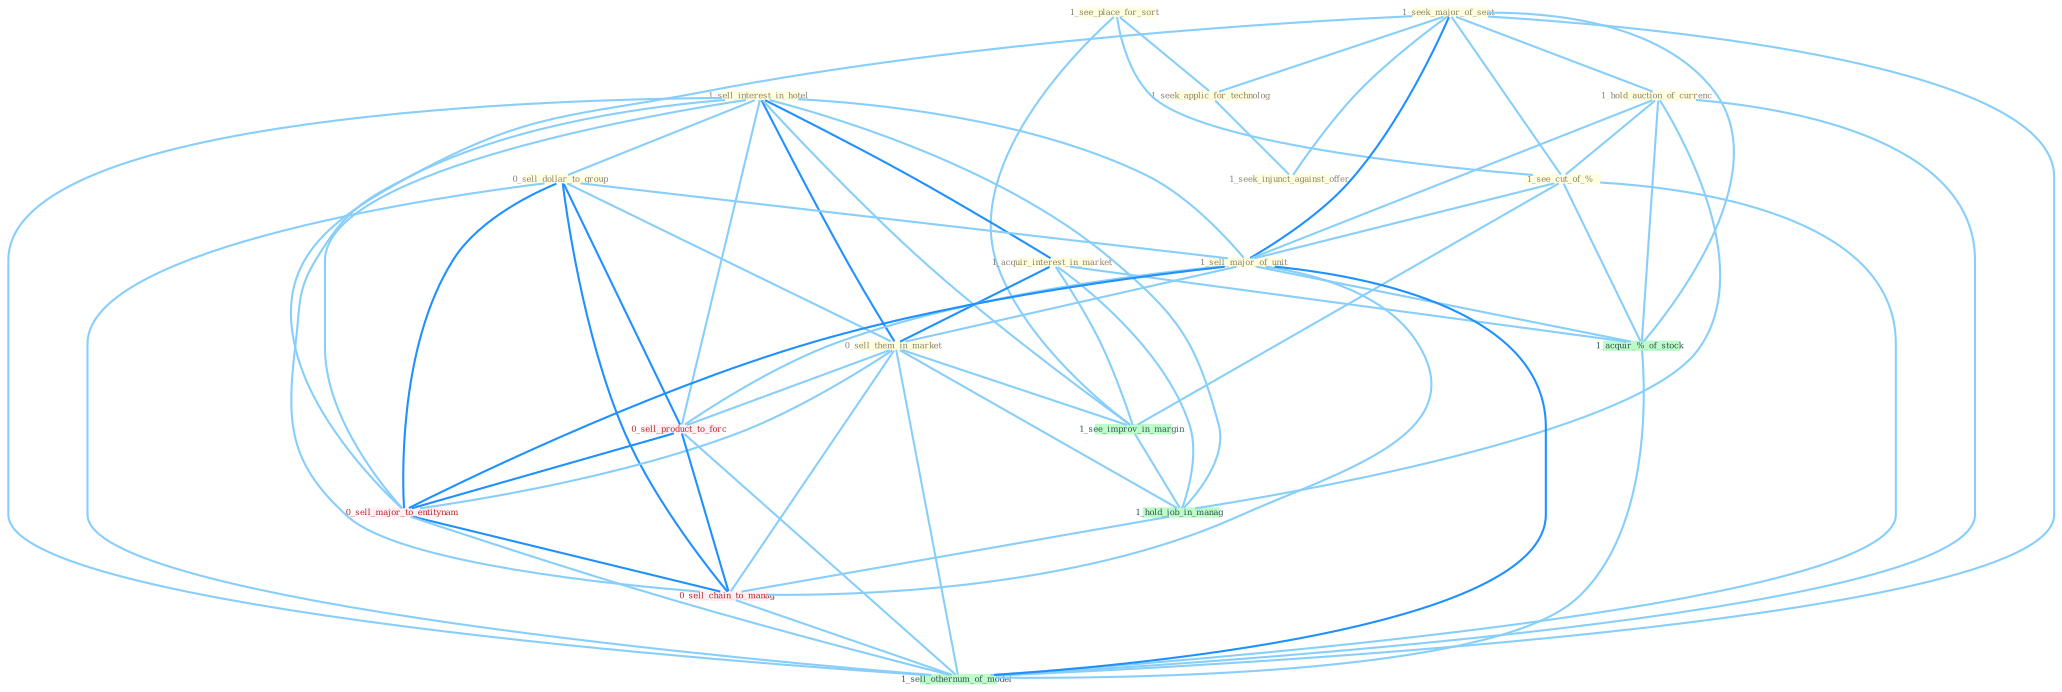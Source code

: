 Graph G{ 
    node
    [shape=polygon,style=filled,width=.5,height=.06,color="#BDFCC9",fixedsize=true,fontsize=4,
    fontcolor="#2f4f4f"];
    {node
    [color="#ffffe0", fontcolor="#8b7d6b"] "1_see_place_for_sort " "1_seek_major_of_seat " "1_hold_auction_of_currenc " "1_seek_applic_for_technolog " "1_sell_interest_in_hotel " "1_seek_injunct_against_offer " "0_sell_dollar_to_group " "1_see_cut_of_% " "1_acquir_interest_in_market " "1_sell_major_of_unit " "0_sell_them_in_market "}
{node [color="#fff0f5", fontcolor="#b22222"] "0_sell_product_to_forc " "0_sell_major_to_entitynam " "0_sell_chain_to_manag "}
edge [color="#B0E2FF"];

	"1_see_place_for_sort " -- "1_seek_applic_for_technolog " [w="1", color="#87cefa" ];
	"1_see_place_for_sort " -- "1_see_cut_of_% " [w="1", color="#87cefa" ];
	"1_see_place_for_sort " -- "1_see_improv_in_margin " [w="1", color="#87cefa" ];
	"1_seek_major_of_seat " -- "1_hold_auction_of_currenc " [w="1", color="#87cefa" ];
	"1_seek_major_of_seat " -- "1_seek_applic_for_technolog " [w="1", color="#87cefa" ];
	"1_seek_major_of_seat " -- "1_seek_injunct_against_offer " [w="1", color="#87cefa" ];
	"1_seek_major_of_seat " -- "1_see_cut_of_% " [w="1", color="#87cefa" ];
	"1_seek_major_of_seat " -- "1_sell_major_of_unit " [w="2", color="#1e90ff" , len=0.8];
	"1_seek_major_of_seat " -- "1_acquir_%_of_stock " [w="1", color="#87cefa" ];
	"1_seek_major_of_seat " -- "0_sell_major_to_entitynam " [w="1", color="#87cefa" ];
	"1_seek_major_of_seat " -- "1_sell_othernum_of_model " [w="1", color="#87cefa" ];
	"1_hold_auction_of_currenc " -- "1_see_cut_of_% " [w="1", color="#87cefa" ];
	"1_hold_auction_of_currenc " -- "1_sell_major_of_unit " [w="1", color="#87cefa" ];
	"1_hold_auction_of_currenc " -- "1_acquir_%_of_stock " [w="1", color="#87cefa" ];
	"1_hold_auction_of_currenc " -- "1_hold_job_in_manag " [w="1", color="#87cefa" ];
	"1_hold_auction_of_currenc " -- "1_sell_othernum_of_model " [w="1", color="#87cefa" ];
	"1_seek_applic_for_technolog " -- "1_seek_injunct_against_offer " [w="1", color="#87cefa" ];
	"1_sell_interest_in_hotel " -- "0_sell_dollar_to_group " [w="1", color="#87cefa" ];
	"1_sell_interest_in_hotel " -- "1_acquir_interest_in_market " [w="2", color="#1e90ff" , len=0.8];
	"1_sell_interest_in_hotel " -- "1_sell_major_of_unit " [w="1", color="#87cefa" ];
	"1_sell_interest_in_hotel " -- "0_sell_them_in_market " [w="2", color="#1e90ff" , len=0.8];
	"1_sell_interest_in_hotel " -- "1_see_improv_in_margin " [w="1", color="#87cefa" ];
	"1_sell_interest_in_hotel " -- "1_hold_job_in_manag " [w="1", color="#87cefa" ];
	"1_sell_interest_in_hotel " -- "0_sell_product_to_forc " [w="1", color="#87cefa" ];
	"1_sell_interest_in_hotel " -- "0_sell_major_to_entitynam " [w="1", color="#87cefa" ];
	"1_sell_interest_in_hotel " -- "0_sell_chain_to_manag " [w="1", color="#87cefa" ];
	"1_sell_interest_in_hotel " -- "1_sell_othernum_of_model " [w="1", color="#87cefa" ];
	"0_sell_dollar_to_group " -- "1_sell_major_of_unit " [w="1", color="#87cefa" ];
	"0_sell_dollar_to_group " -- "0_sell_them_in_market " [w="1", color="#87cefa" ];
	"0_sell_dollar_to_group " -- "0_sell_product_to_forc " [w="2", color="#1e90ff" , len=0.8];
	"0_sell_dollar_to_group " -- "0_sell_major_to_entitynam " [w="2", color="#1e90ff" , len=0.8];
	"0_sell_dollar_to_group " -- "0_sell_chain_to_manag " [w="2", color="#1e90ff" , len=0.8];
	"0_sell_dollar_to_group " -- "1_sell_othernum_of_model " [w="1", color="#87cefa" ];
	"1_see_cut_of_% " -- "1_sell_major_of_unit " [w="1", color="#87cefa" ];
	"1_see_cut_of_% " -- "1_see_improv_in_margin " [w="1", color="#87cefa" ];
	"1_see_cut_of_% " -- "1_acquir_%_of_stock " [w="1", color="#87cefa" ];
	"1_see_cut_of_% " -- "1_sell_othernum_of_model " [w="1", color="#87cefa" ];
	"1_acquir_interest_in_market " -- "0_sell_them_in_market " [w="2", color="#1e90ff" , len=0.8];
	"1_acquir_interest_in_market " -- "1_see_improv_in_margin " [w="1", color="#87cefa" ];
	"1_acquir_interest_in_market " -- "1_acquir_%_of_stock " [w="1", color="#87cefa" ];
	"1_acquir_interest_in_market " -- "1_hold_job_in_manag " [w="1", color="#87cefa" ];
	"1_sell_major_of_unit " -- "0_sell_them_in_market " [w="1", color="#87cefa" ];
	"1_sell_major_of_unit " -- "1_acquir_%_of_stock " [w="1", color="#87cefa" ];
	"1_sell_major_of_unit " -- "0_sell_product_to_forc " [w="1", color="#87cefa" ];
	"1_sell_major_of_unit " -- "0_sell_major_to_entitynam " [w="2", color="#1e90ff" , len=0.8];
	"1_sell_major_of_unit " -- "0_sell_chain_to_manag " [w="1", color="#87cefa" ];
	"1_sell_major_of_unit " -- "1_sell_othernum_of_model " [w="2", color="#1e90ff" , len=0.8];
	"0_sell_them_in_market " -- "1_see_improv_in_margin " [w="1", color="#87cefa" ];
	"0_sell_them_in_market " -- "1_hold_job_in_manag " [w="1", color="#87cefa" ];
	"0_sell_them_in_market " -- "0_sell_product_to_forc " [w="1", color="#87cefa" ];
	"0_sell_them_in_market " -- "0_sell_major_to_entitynam " [w="1", color="#87cefa" ];
	"0_sell_them_in_market " -- "0_sell_chain_to_manag " [w="1", color="#87cefa" ];
	"0_sell_them_in_market " -- "1_sell_othernum_of_model " [w="1", color="#87cefa" ];
	"1_see_improv_in_margin " -- "1_hold_job_in_manag " [w="1", color="#87cefa" ];
	"1_acquir_%_of_stock " -- "1_sell_othernum_of_model " [w="1", color="#87cefa" ];
	"1_hold_job_in_manag " -- "0_sell_chain_to_manag " [w="1", color="#87cefa" ];
	"0_sell_product_to_forc " -- "0_sell_major_to_entitynam " [w="2", color="#1e90ff" , len=0.8];
	"0_sell_product_to_forc " -- "0_sell_chain_to_manag " [w="2", color="#1e90ff" , len=0.8];
	"0_sell_product_to_forc " -- "1_sell_othernum_of_model " [w="1", color="#87cefa" ];
	"0_sell_major_to_entitynam " -- "0_sell_chain_to_manag " [w="2", color="#1e90ff" , len=0.8];
	"0_sell_major_to_entitynam " -- "1_sell_othernum_of_model " [w="1", color="#87cefa" ];
	"0_sell_chain_to_manag " -- "1_sell_othernum_of_model " [w="1", color="#87cefa" ];
}